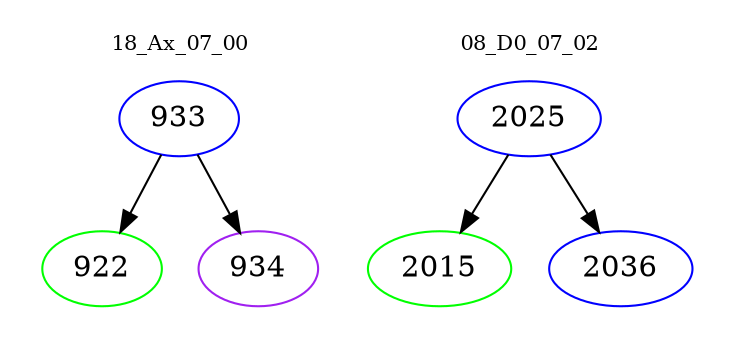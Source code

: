 digraph{
subgraph cluster_0 {
color = white
label = "18_Ax_07_00";
fontsize=10;
T0_933 [label="933", color="blue"]
T0_933 -> T0_922 [color="black"]
T0_922 [label="922", color="green"]
T0_933 -> T0_934 [color="black"]
T0_934 [label="934", color="purple"]
}
subgraph cluster_1 {
color = white
label = "08_D0_07_02";
fontsize=10;
T1_2025 [label="2025", color="blue"]
T1_2025 -> T1_2015 [color="black"]
T1_2015 [label="2015", color="green"]
T1_2025 -> T1_2036 [color="black"]
T1_2036 [label="2036", color="blue"]
}
}
